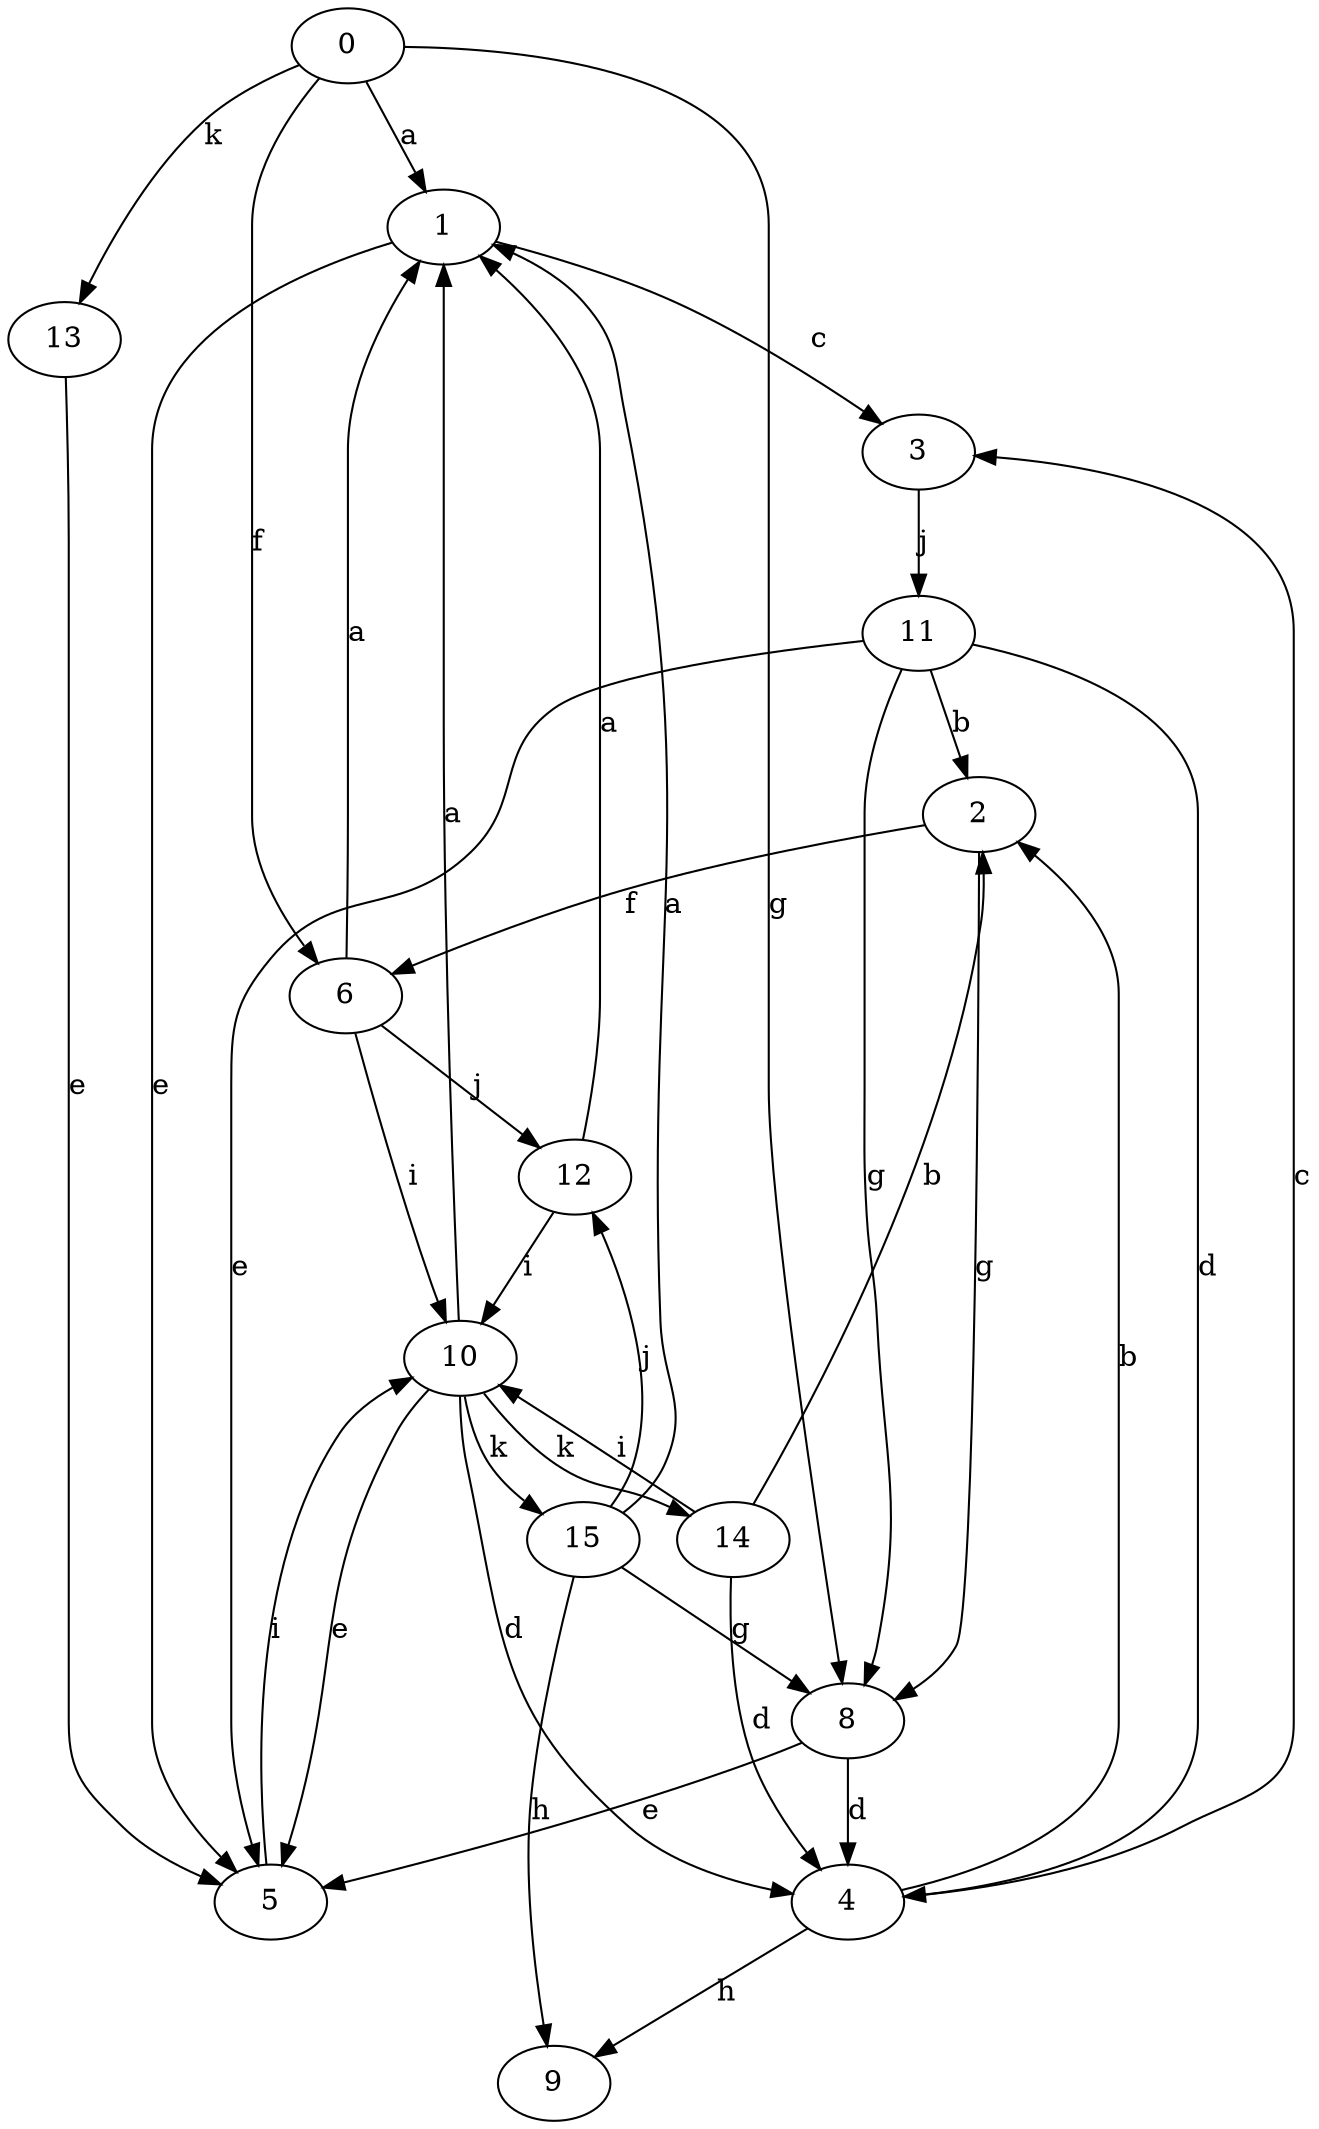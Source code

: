 strict digraph  {
0;
1;
2;
3;
4;
5;
6;
8;
9;
10;
11;
12;
13;
14;
15;
0 -> 1  [label=a];
0 -> 6  [label=f];
0 -> 8  [label=g];
0 -> 13  [label=k];
1 -> 3  [label=c];
1 -> 5  [label=e];
2 -> 6  [label=f];
2 -> 8  [label=g];
3 -> 11  [label=j];
4 -> 2  [label=b];
4 -> 3  [label=c];
4 -> 9  [label=h];
5 -> 10  [label=i];
6 -> 1  [label=a];
6 -> 10  [label=i];
6 -> 12  [label=j];
8 -> 4  [label=d];
8 -> 5  [label=e];
10 -> 1  [label=a];
10 -> 4  [label=d];
10 -> 5  [label=e];
10 -> 14  [label=k];
10 -> 15  [label=k];
11 -> 2  [label=b];
11 -> 4  [label=d];
11 -> 5  [label=e];
11 -> 8  [label=g];
12 -> 1  [label=a];
12 -> 10  [label=i];
13 -> 5  [label=e];
14 -> 2  [label=b];
14 -> 4  [label=d];
14 -> 10  [label=i];
15 -> 1  [label=a];
15 -> 8  [label=g];
15 -> 9  [label=h];
15 -> 12  [label=j];
}
